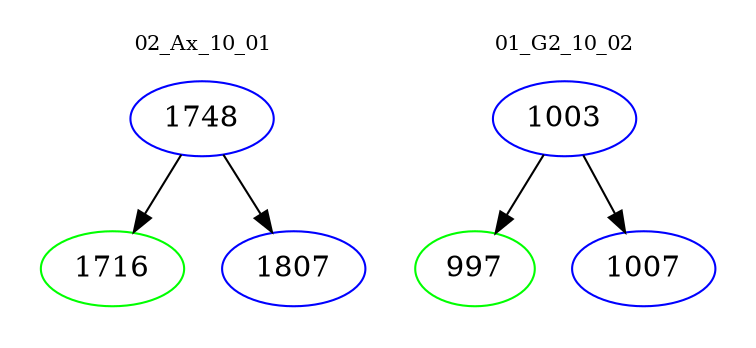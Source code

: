 digraph{
subgraph cluster_0 {
color = white
label = "02_Ax_10_01";
fontsize=10;
T0_1748 [label="1748", color="blue"]
T0_1748 -> T0_1716 [color="black"]
T0_1716 [label="1716", color="green"]
T0_1748 -> T0_1807 [color="black"]
T0_1807 [label="1807", color="blue"]
}
subgraph cluster_1 {
color = white
label = "01_G2_10_02";
fontsize=10;
T1_1003 [label="1003", color="blue"]
T1_1003 -> T1_997 [color="black"]
T1_997 [label="997", color="green"]
T1_1003 -> T1_1007 [color="black"]
T1_1007 [label="1007", color="blue"]
}
}
